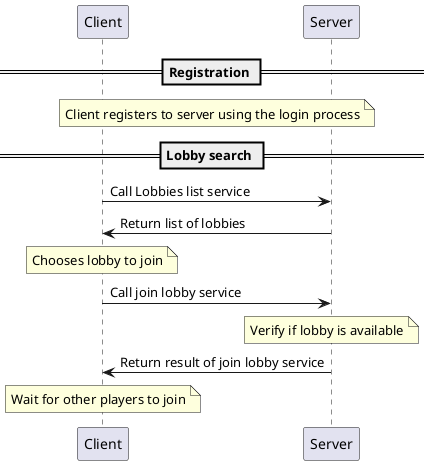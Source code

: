 @startuml
participant "Client" as C
participant "Server" as S

== Registration ==

note over C, S: Client registers to server using the login process

== Lobby search ==

C -> S: Call Lobbies list service
S -> C: Return list of lobbies
note over C: Chooses lobby to join
C -> S: Call join lobby service
note over S: Verify if lobby is available
S -> C: Return result of join lobby service
note over C: Wait for other players to join

@enduml